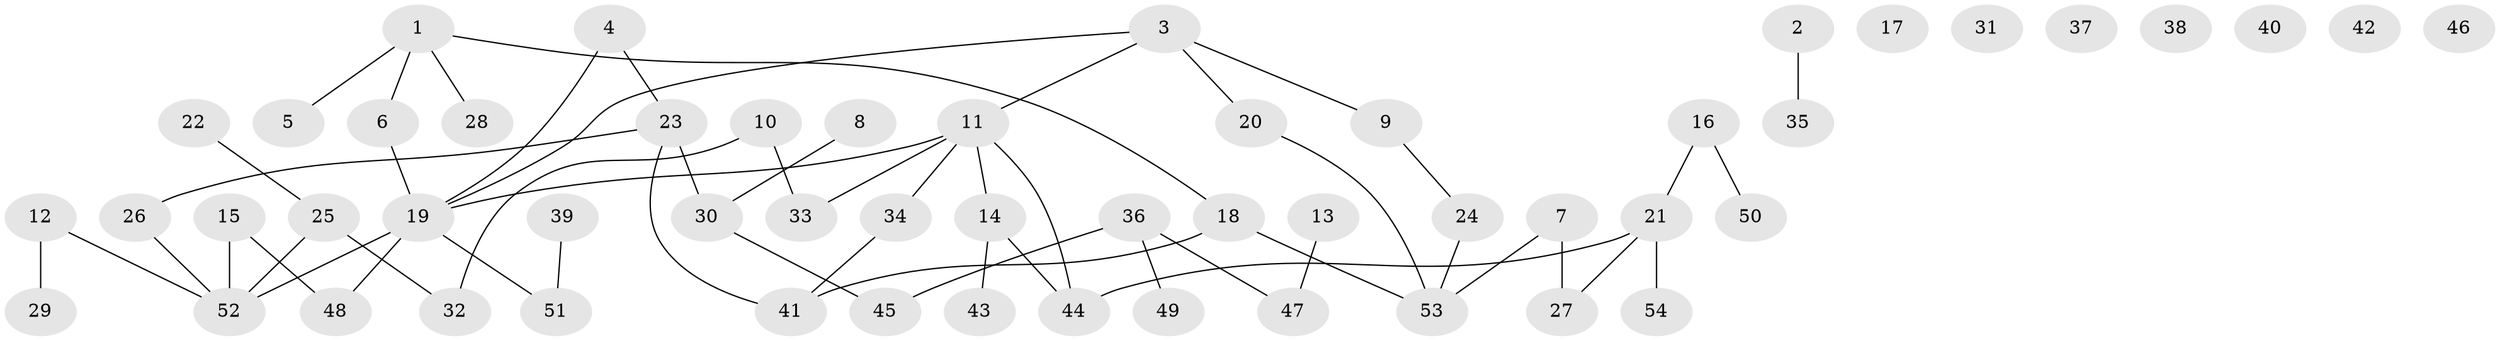 // coarse degree distribution, {5: 0.10526315789473684, 4: 0.15789473684210525, 2: 0.42105263157894735, 1: 0.21052631578947367, 3: 0.10526315789473684}
// Generated by graph-tools (version 1.1) at 2025/35/03/04/25 23:35:49]
// undirected, 54 vertices, 55 edges
graph export_dot {
  node [color=gray90,style=filled];
  1;
  2;
  3;
  4;
  5;
  6;
  7;
  8;
  9;
  10;
  11;
  12;
  13;
  14;
  15;
  16;
  17;
  18;
  19;
  20;
  21;
  22;
  23;
  24;
  25;
  26;
  27;
  28;
  29;
  30;
  31;
  32;
  33;
  34;
  35;
  36;
  37;
  38;
  39;
  40;
  41;
  42;
  43;
  44;
  45;
  46;
  47;
  48;
  49;
  50;
  51;
  52;
  53;
  54;
  1 -- 5;
  1 -- 6;
  1 -- 18;
  1 -- 28;
  2 -- 35;
  3 -- 9;
  3 -- 11;
  3 -- 19;
  3 -- 20;
  4 -- 19;
  4 -- 23;
  6 -- 19;
  7 -- 27;
  7 -- 53;
  8 -- 30;
  9 -- 24;
  10 -- 32;
  10 -- 33;
  11 -- 14;
  11 -- 19;
  11 -- 33;
  11 -- 34;
  11 -- 44;
  12 -- 29;
  12 -- 52;
  13 -- 47;
  14 -- 43;
  14 -- 44;
  15 -- 48;
  15 -- 52;
  16 -- 21;
  16 -- 50;
  18 -- 41;
  18 -- 53;
  19 -- 48;
  19 -- 51;
  19 -- 52;
  20 -- 53;
  21 -- 27;
  21 -- 44;
  21 -- 54;
  22 -- 25;
  23 -- 26;
  23 -- 30;
  23 -- 41;
  24 -- 53;
  25 -- 32;
  25 -- 52;
  26 -- 52;
  30 -- 45;
  34 -- 41;
  36 -- 45;
  36 -- 47;
  36 -- 49;
  39 -- 51;
}

